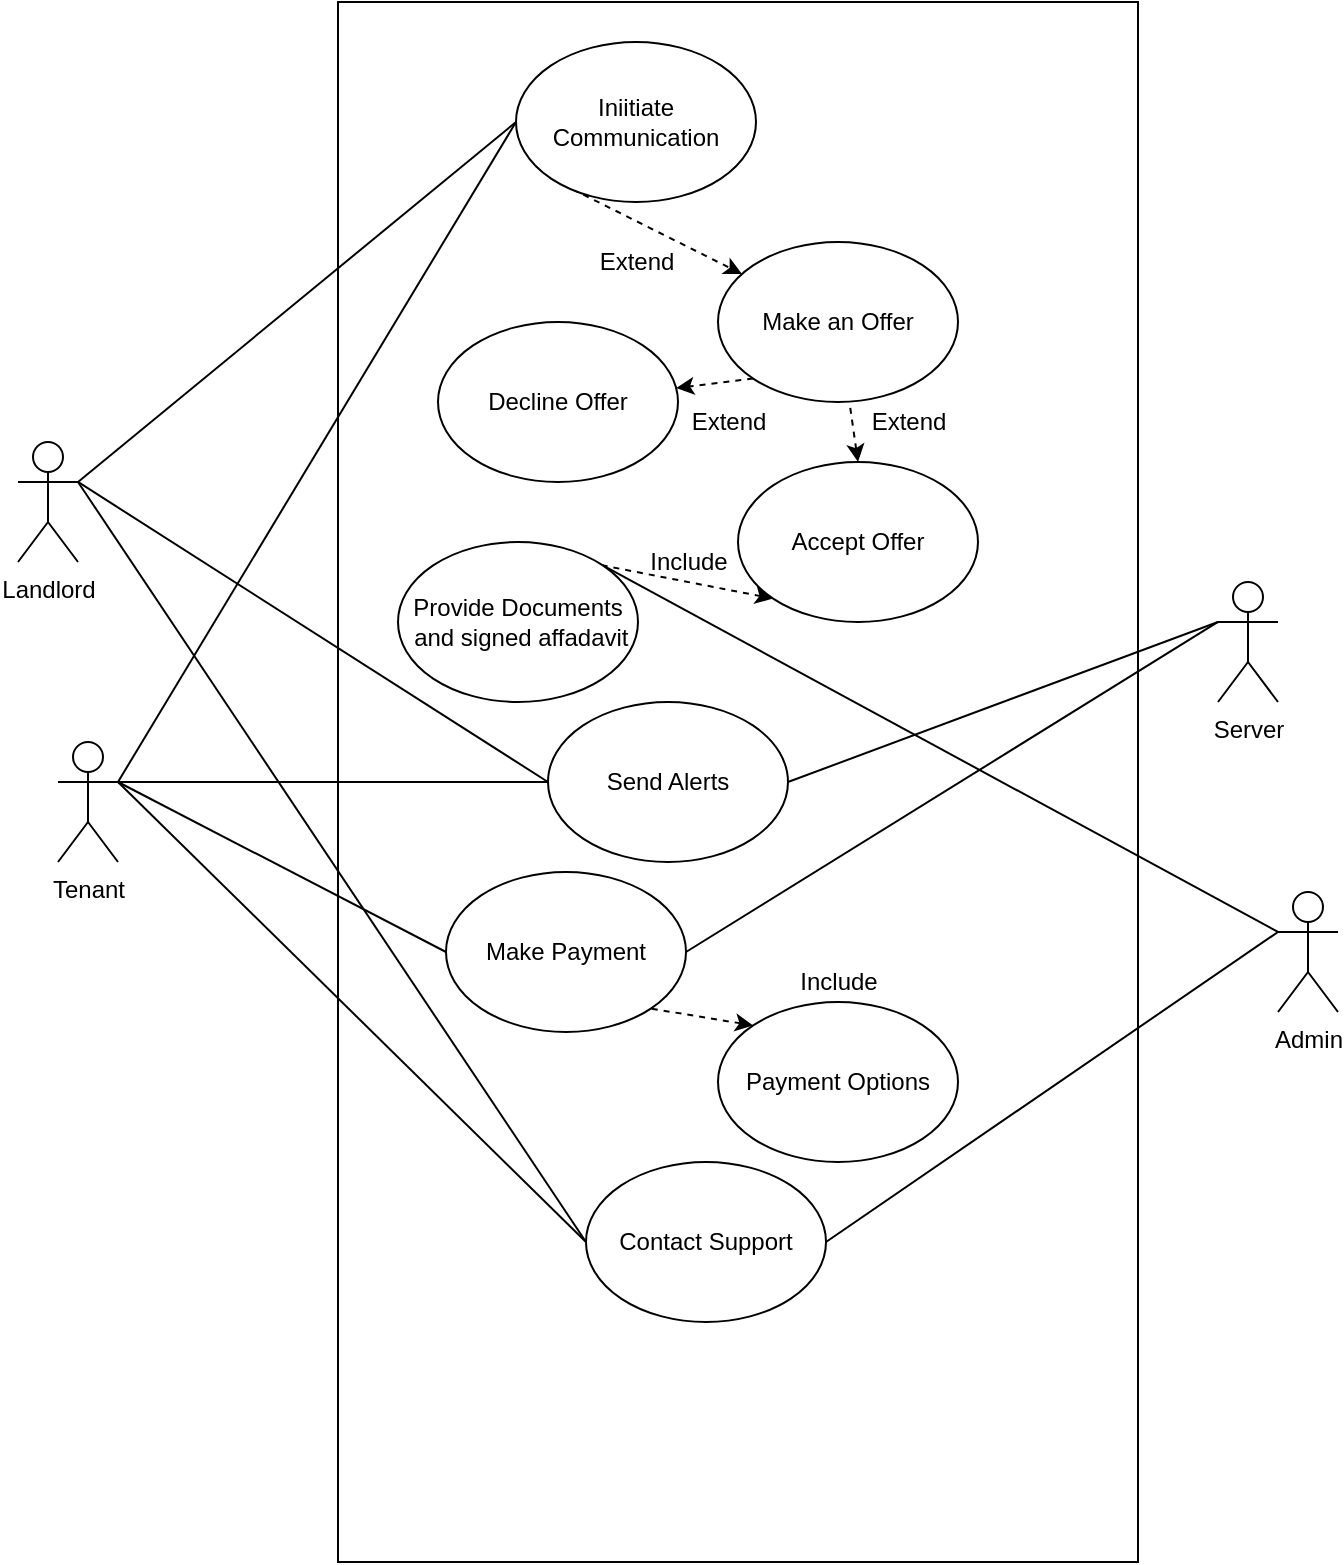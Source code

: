 <mxfile version="16.1.0" type="device"><diagram id="HmrHylQkcJr0Ghh29u3p" name="Page-1"><mxGraphModel dx="868" dy="474" grid="1" gridSize="10" guides="1" tooltips="1" connect="1" arrows="1" fold="1" page="1" pageScale="1" pageWidth="827" pageHeight="1169" math="0" shadow="0"><root><mxCell id="0"/><mxCell id="1" parent="0"/><mxCell id="HFbKzSSXIBMPnpmGO0bi-3" value="Tenant" style="shape=umlActor;verticalLabelPosition=bottom;verticalAlign=top;html=1;outlineConnect=0;" parent="1" vertex="1"><mxGeometry x="150" y="480" width="30" height="60" as="geometry"/></mxCell><mxCell id="HFbKzSSXIBMPnpmGO0bi-5" value="Landlord" style="shape=umlActor;verticalLabelPosition=bottom;verticalAlign=top;html=1;outlineConnect=0;" parent="1" vertex="1"><mxGeometry x="130" y="330" width="30" height="60" as="geometry"/></mxCell><mxCell id="HFbKzSSXIBMPnpmGO0bi-6" value="Server" style="shape=umlActor;verticalLabelPosition=bottom;verticalAlign=top;html=1;outlineConnect=0;" parent="1" vertex="1"><mxGeometry x="730" y="400" width="30" height="60" as="geometry"/></mxCell><mxCell id="HFbKzSSXIBMPnpmGO0bi-42" value="" style="rounded=0;whiteSpace=wrap;html=1;" parent="1" vertex="1"><mxGeometry x="290" y="110" width="400" height="780" as="geometry"/></mxCell><mxCell id="HFbKzSSXIBMPnpmGO0bi-100" style="edgeStyle=none;rounded=0;orthogonalLoop=1;jettySize=auto;html=1;exitX=0;exitY=0.333;exitDx=0;exitDy=0;exitPerimeter=0;entryX=1;entryY=0;entryDx=0;entryDy=0;startArrow=none;startFill=0;endArrow=none;endFill=0;" parent="1" source="HFbKzSSXIBMPnpmGO0bi-80" target="HFbKzSSXIBMPnpmGO0bi-97" edge="1"><mxGeometry relative="1" as="geometry"/></mxCell><mxCell id="HFbKzSSXIBMPnpmGO0bi-80" value="Admin" style="shape=umlActor;verticalLabelPosition=bottom;verticalAlign=top;html=1;outlineConnect=0;" parent="1" vertex="1"><mxGeometry x="760" y="555" width="30" height="60" as="geometry"/></mxCell><mxCell id="HFbKzSSXIBMPnpmGO0bi-82" style="edgeStyle=none;rounded=0;orthogonalLoop=1;jettySize=auto;html=1;exitX=0;exitY=0.5;exitDx=0;exitDy=0;entryX=1;entryY=0.333;entryDx=0;entryDy=0;entryPerimeter=0;startArrow=none;startFill=0;endArrow=none;endFill=0;" parent="1" source="HFbKzSSXIBMPnpmGO0bi-81" target="HFbKzSSXIBMPnpmGO0bi-5" edge="1"><mxGeometry relative="1" as="geometry"/></mxCell><mxCell id="HFbKzSSXIBMPnpmGO0bi-83" style="edgeStyle=none;rounded=0;orthogonalLoop=1;jettySize=auto;html=1;exitX=0;exitY=0.5;exitDx=0;exitDy=0;entryX=1;entryY=0.333;entryDx=0;entryDy=0;entryPerimeter=0;startArrow=none;startFill=0;endArrow=none;endFill=0;" parent="1" source="HFbKzSSXIBMPnpmGO0bi-81" target="HFbKzSSXIBMPnpmGO0bi-3" edge="1"><mxGeometry relative="1" as="geometry"/></mxCell><mxCell id="HFbKzSSXIBMPnpmGO0bi-85" style="edgeStyle=none;rounded=0;orthogonalLoop=1;jettySize=auto;html=1;exitX=0;exitY=1;exitDx=0;exitDy=0;startArrow=none;startFill=0;endArrow=classic;endFill=1;dashed=1;" parent="1" source="HFbKzSSXIBMPnpmGO0bi-81" target="HFbKzSSXIBMPnpmGO0bi-84" edge="1"><mxGeometry relative="1" as="geometry"/></mxCell><mxCell id="HFbKzSSXIBMPnpmGO0bi-81" value="Iniitiate Communication" style="ellipse;whiteSpace=wrap;html=1;" parent="1" vertex="1"><mxGeometry x="379" y="130" width="120" height="80" as="geometry"/></mxCell><mxCell id="HFbKzSSXIBMPnpmGO0bi-90" style="edgeStyle=none;rounded=0;orthogonalLoop=1;jettySize=auto;html=1;exitX=0;exitY=1;exitDx=0;exitDy=0;dashed=1;startArrow=none;startFill=0;endArrow=classic;endFill=1;" parent="1" source="HFbKzSSXIBMPnpmGO0bi-84" target="HFbKzSSXIBMPnpmGO0bi-88" edge="1"><mxGeometry relative="1" as="geometry"/></mxCell><mxCell id="HFbKzSSXIBMPnpmGO0bi-84" value="Make an Offer" style="ellipse;whiteSpace=wrap;html=1;" parent="1" vertex="1"><mxGeometry x="480" y="230" width="120" height="80" as="geometry"/></mxCell><mxCell id="HFbKzSSXIBMPnpmGO0bi-86" value="Extend" style="text;html=1;align=center;verticalAlign=middle;resizable=0;points=[];autosize=1;strokeColor=none;fillColor=none;" parent="1" vertex="1"><mxGeometry x="414" y="230" width="50" height="20" as="geometry"/></mxCell><mxCell id="HFbKzSSXIBMPnpmGO0bi-88" value="Decline Offer" style="ellipse;whiteSpace=wrap;html=1;" parent="1" vertex="1"><mxGeometry x="340" y="270" width="120" height="80" as="geometry"/></mxCell><mxCell id="HFbKzSSXIBMPnpmGO0bi-92" style="edgeStyle=none;rounded=0;orthogonalLoop=1;jettySize=auto;html=1;exitX=0.5;exitY=0;exitDx=0;exitDy=0;dashed=1;startArrow=classic;startFill=1;endArrow=none;endFill=0;" parent="1" source="HFbKzSSXIBMPnpmGO0bi-89" target="HFbKzSSXIBMPnpmGO0bi-84" edge="1"><mxGeometry relative="1" as="geometry"/></mxCell><mxCell id="HFbKzSSXIBMPnpmGO0bi-98" style="edgeStyle=none;rounded=0;orthogonalLoop=1;jettySize=auto;html=1;exitX=0;exitY=1;exitDx=0;exitDy=0;entryX=1;entryY=0;entryDx=0;entryDy=0;dashed=1;startArrow=classic;startFill=1;endArrow=none;endFill=0;" parent="1" source="HFbKzSSXIBMPnpmGO0bi-89" target="HFbKzSSXIBMPnpmGO0bi-97" edge="1"><mxGeometry relative="1" as="geometry"/></mxCell><mxCell id="HFbKzSSXIBMPnpmGO0bi-89" value="Accept Offer" style="ellipse;whiteSpace=wrap;html=1;" parent="1" vertex="1"><mxGeometry x="490" y="340" width="120" height="80" as="geometry"/></mxCell><mxCell id="HFbKzSSXIBMPnpmGO0bi-94" value="Extend" style="text;html=1;align=center;verticalAlign=middle;resizable=0;points=[];autosize=1;strokeColor=none;fillColor=none;" parent="1" vertex="1"><mxGeometry x="460" y="310" width="50" height="20" as="geometry"/></mxCell><mxCell id="HFbKzSSXIBMPnpmGO0bi-95" value="Extend" style="text;html=1;align=center;verticalAlign=middle;resizable=0;points=[];autosize=1;strokeColor=none;fillColor=none;" parent="1" vertex="1"><mxGeometry x="550" y="310" width="50" height="20" as="geometry"/></mxCell><mxCell id="HFbKzSSXIBMPnpmGO0bi-97" value="Provide Documents&lt;br&gt;&amp;nbsp;and signed affadavit" style="ellipse;whiteSpace=wrap;html=1;" parent="1" vertex="1"><mxGeometry x="320" y="380" width="120" height="80" as="geometry"/></mxCell><mxCell id="HFbKzSSXIBMPnpmGO0bi-99" value="Include" style="text;html=1;align=center;verticalAlign=middle;resizable=0;points=[];autosize=1;strokeColor=none;fillColor=none;" parent="1" vertex="1"><mxGeometry x="440" y="380" width="50" height="20" as="geometry"/></mxCell><mxCell id="HFbKzSSXIBMPnpmGO0bi-108" style="edgeStyle=none;rounded=0;orthogonalLoop=1;jettySize=auto;html=1;exitX=1;exitY=0.5;exitDx=0;exitDy=0;entryX=0;entryY=0.333;entryDx=0;entryDy=0;entryPerimeter=0;startArrow=none;startFill=0;endArrow=none;endFill=0;" parent="1" source="HFbKzSSXIBMPnpmGO0bi-101" target="HFbKzSSXIBMPnpmGO0bi-6" edge="1"><mxGeometry relative="1" as="geometry"/></mxCell><mxCell id="HFbKzSSXIBMPnpmGO0bi-118" style="edgeStyle=none;rounded=0;orthogonalLoop=1;jettySize=auto;html=1;exitX=0;exitY=0.5;exitDx=0;exitDy=0;startArrow=none;startFill=0;endArrow=none;endFill=0;" parent="1" source="HFbKzSSXIBMPnpmGO0bi-101" edge="1"><mxGeometry relative="1" as="geometry"><mxPoint x="180" y="500" as="targetPoint"/></mxGeometry></mxCell><mxCell id="HFbKzSSXIBMPnpmGO0bi-101" value="Make Payment" style="ellipse;whiteSpace=wrap;html=1;" parent="1" vertex="1"><mxGeometry x="344" y="545" width="120" height="80" as="geometry"/></mxCell><mxCell id="HFbKzSSXIBMPnpmGO0bi-103" style="edgeStyle=none;rounded=0;orthogonalLoop=1;jettySize=auto;html=1;exitX=0;exitY=0;exitDx=0;exitDy=0;entryX=1;entryY=1;entryDx=0;entryDy=0;startArrow=classic;startFill=1;endArrow=none;endFill=0;dashed=1;" parent="1" source="HFbKzSSXIBMPnpmGO0bi-102" target="HFbKzSSXIBMPnpmGO0bi-101" edge="1"><mxGeometry relative="1" as="geometry"/></mxCell><mxCell id="HFbKzSSXIBMPnpmGO0bi-102" value="Payment Options" style="ellipse;whiteSpace=wrap;html=1;" parent="1" vertex="1"><mxGeometry x="480" y="610" width="120" height="80" as="geometry"/></mxCell><mxCell id="HFbKzSSXIBMPnpmGO0bi-104" value="Include" style="text;html=1;align=center;verticalAlign=middle;resizable=0;points=[];autosize=1;strokeColor=none;fillColor=none;" parent="1" vertex="1"><mxGeometry x="515" y="590" width="50" height="20" as="geometry"/></mxCell><mxCell id="HFbKzSSXIBMPnpmGO0bi-111" style="edgeStyle=none;rounded=0;orthogonalLoop=1;jettySize=auto;html=1;exitX=0;exitY=0.5;exitDx=0;exitDy=0;startArrow=none;startFill=0;endArrow=none;endFill=0;" parent="1" source="HFbKzSSXIBMPnpmGO0bi-110" edge="1"><mxGeometry relative="1" as="geometry"><mxPoint x="180" y="500" as="targetPoint"/></mxGeometry></mxCell><mxCell id="HFbKzSSXIBMPnpmGO0bi-112" style="edgeStyle=none;rounded=0;orthogonalLoop=1;jettySize=auto;html=1;exitX=1;exitY=0.5;exitDx=0;exitDy=0;entryX=0;entryY=0.333;entryDx=0;entryDy=0;entryPerimeter=0;startArrow=none;startFill=0;endArrow=none;endFill=0;" parent="1" source="HFbKzSSXIBMPnpmGO0bi-110" target="HFbKzSSXIBMPnpmGO0bi-80" edge="1"><mxGeometry relative="1" as="geometry"/></mxCell><mxCell id="HFbKzSSXIBMPnpmGO0bi-113" style="edgeStyle=none;rounded=0;orthogonalLoop=1;jettySize=auto;html=1;exitX=0;exitY=0.5;exitDx=0;exitDy=0;entryX=1;entryY=0.333;entryDx=0;entryDy=0;entryPerimeter=0;startArrow=none;startFill=0;endArrow=none;endFill=0;" parent="1" source="HFbKzSSXIBMPnpmGO0bi-110" target="HFbKzSSXIBMPnpmGO0bi-5" edge="1"><mxGeometry relative="1" as="geometry"/></mxCell><mxCell id="HFbKzSSXIBMPnpmGO0bi-110" value="Contact Support" style="ellipse;whiteSpace=wrap;html=1;" parent="1" vertex="1"><mxGeometry x="414" y="690" width="120" height="80" as="geometry"/></mxCell><mxCell id="HFbKzSSXIBMPnpmGO0bi-115" style="edgeStyle=none;rounded=0;orthogonalLoop=1;jettySize=auto;html=1;exitX=1;exitY=0.5;exitDx=0;exitDy=0;startArrow=none;startFill=0;endArrow=none;endFill=0;" parent="1" source="HFbKzSSXIBMPnpmGO0bi-114" edge="1"><mxGeometry relative="1" as="geometry"><mxPoint x="730" y="420" as="targetPoint"/></mxGeometry></mxCell><mxCell id="HFbKzSSXIBMPnpmGO0bi-116" style="edgeStyle=none;rounded=0;orthogonalLoop=1;jettySize=auto;html=1;exitX=0;exitY=0.5;exitDx=0;exitDy=0;entryX=1;entryY=0.333;entryDx=0;entryDy=0;entryPerimeter=0;startArrow=none;startFill=0;endArrow=none;endFill=0;" parent="1" source="HFbKzSSXIBMPnpmGO0bi-114" target="HFbKzSSXIBMPnpmGO0bi-5" edge="1"><mxGeometry relative="1" as="geometry"/></mxCell><mxCell id="HFbKzSSXIBMPnpmGO0bi-117" style="edgeStyle=none;rounded=0;orthogonalLoop=1;jettySize=auto;html=1;exitX=0;exitY=0.5;exitDx=0;exitDy=0;startArrow=none;startFill=0;endArrow=none;endFill=0;" parent="1" source="HFbKzSSXIBMPnpmGO0bi-114" edge="1"><mxGeometry relative="1" as="geometry"><mxPoint x="180" y="500" as="targetPoint"/></mxGeometry></mxCell><mxCell id="HFbKzSSXIBMPnpmGO0bi-114" value="Send Alerts" style="ellipse;whiteSpace=wrap;html=1;" parent="1" vertex="1"><mxGeometry x="395" y="460" width="120" height="80" as="geometry"/></mxCell></root></mxGraphModel></diagram></mxfile>